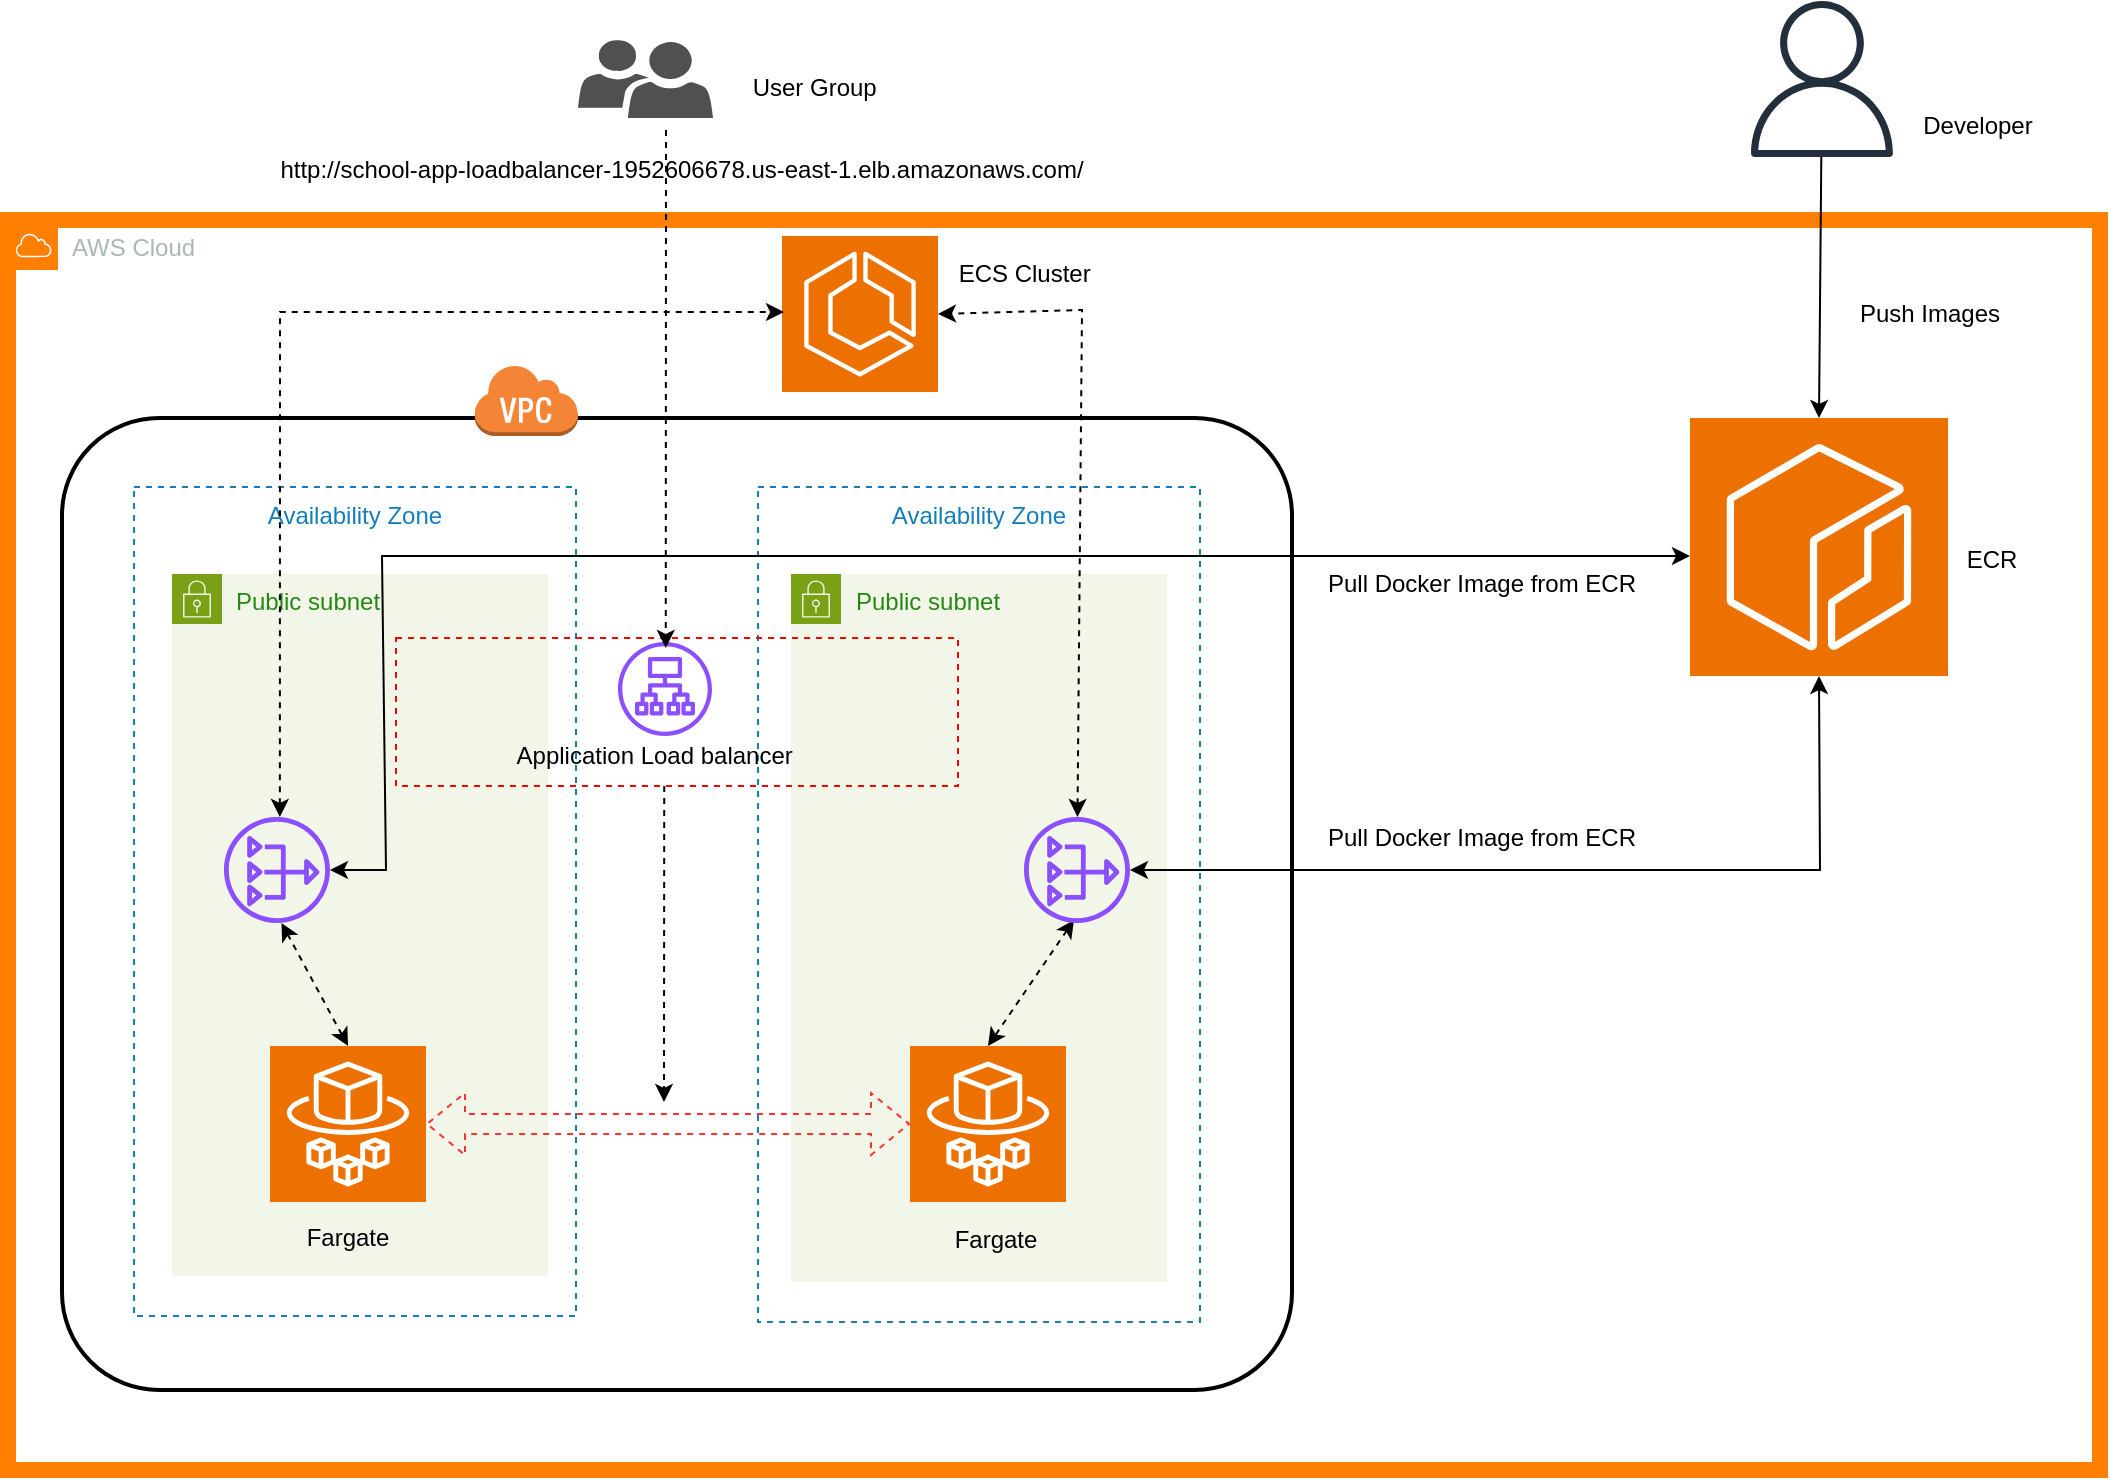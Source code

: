 <mxfile version="22.1.18" type="github">
  <diagram name="Page-1" id="NptRYI9MeBgOU6NGE-Yq">
    <mxGraphModel dx="2015" dy="811" grid="0" gridSize="10" guides="1" tooltips="1" connect="1" arrows="1" fold="1" page="1" pageScale="1" pageWidth="1400" pageHeight="850" background="#ffffff" math="0" shadow="0">
      <root>
        <mxCell id="0" />
        <mxCell id="1" parent="0" />
        <mxCell id="4w49_B_yq3NDwMXo-5LD-8" value="AWS Cloud" style="sketch=0;outlineConnect=0;gradientColor=none;html=1;whiteSpace=wrap;fontSize=12;fontStyle=0;shape=mxgraph.aws4.group;grIcon=mxgraph.aws4.group_aws_cloud;strokeColor=#FF8000;fillColor=none;verticalAlign=top;align=left;spacingLeft=30;fontColor=#AAB7B8;strokeWidth=8;" vertex="1" parent="1">
          <mxGeometry x="42" y="153" width="1046" height="625" as="geometry" />
        </mxCell>
        <mxCell id="4w49_B_yq3NDwMXo-5LD-9" value="" style="rounded=1;arcSize=10;dashed=0;fillColor=none;gradientColor=none;strokeWidth=2;" vertex="1" parent="1">
          <mxGeometry x="69" y="252" width="615" height="486" as="geometry" />
        </mxCell>
        <mxCell id="4w49_B_yq3NDwMXo-5LD-10" value="" style="dashed=0;html=1;shape=mxgraph.aws3.virtual_private_cloud;fillColor=#F58536;gradientColor=none;dashed=0;" vertex="1" parent="1">
          <mxGeometry x="275" y="225" width="52" height="36" as="geometry" />
        </mxCell>
        <mxCell id="4w49_B_yq3NDwMXo-5LD-11" value="Availability Zone" style="fillColor=none;strokeColor=#147EBA;dashed=1;verticalAlign=top;fontStyle=0;fontColor=#147EBA;whiteSpace=wrap;html=1;" vertex="1" parent="1">
          <mxGeometry x="105" y="286.5" width="221" height="414.5" as="geometry" />
        </mxCell>
        <mxCell id="4w49_B_yq3NDwMXo-5LD-12" value="Availability Zone" style="fillColor=none;strokeColor=#147EBA;dashed=1;verticalAlign=top;fontStyle=0;fontColor=#147EBA;whiteSpace=wrap;html=1;" vertex="1" parent="1">
          <mxGeometry x="417" y="286.5" width="221" height="417.5" as="geometry" />
        </mxCell>
        <mxCell id="4w49_B_yq3NDwMXo-5LD-13" value="Public subnet" style="points=[[0,0],[0.25,0],[0.5,0],[0.75,0],[1,0],[1,0.25],[1,0.5],[1,0.75],[1,1],[0.75,1],[0.5,1],[0.25,1],[0,1],[0,0.75],[0,0.5],[0,0.25]];outlineConnect=0;gradientColor=none;html=1;whiteSpace=wrap;fontSize=12;fontStyle=0;container=1;pointerEvents=0;collapsible=0;recursiveResize=0;shape=mxgraph.aws4.group;grIcon=mxgraph.aws4.group_security_group;grStroke=0;strokeColor=#7AA116;fillColor=#F2F6E8;verticalAlign=top;align=left;spacingLeft=30;fontColor=#248814;dashed=0;" vertex="1" parent="1">
          <mxGeometry x="124" y="330" width="188" height="351" as="geometry" />
        </mxCell>
        <mxCell id="4w49_B_yq3NDwMXo-5LD-15" value="" style="sketch=0;points=[[0,0,0],[0.25,0,0],[0.5,0,0],[0.75,0,0],[1,0,0],[0,1,0],[0.25,1,0],[0.5,1,0],[0.75,1,0],[1,1,0],[0,0.25,0],[0,0.5,0],[0,0.75,0],[1,0.25,0],[1,0.5,0],[1,0.75,0]];outlineConnect=0;fontColor=#232F3E;fillColor=#ED7100;strokeColor=#ffffff;dashed=0;verticalLabelPosition=bottom;verticalAlign=top;align=center;html=1;fontSize=12;fontStyle=0;aspect=fixed;shape=mxgraph.aws4.resourceIcon;resIcon=mxgraph.aws4.fargate;" vertex="1" parent="4w49_B_yq3NDwMXo-5LD-13">
          <mxGeometry x="49" y="236" width="78" height="78" as="geometry" />
        </mxCell>
        <mxCell id="4w49_B_yq3NDwMXo-5LD-26" value="" style="sketch=0;outlineConnect=0;fontColor=#232F3E;gradientColor=none;fillColor=#8C4FFF;strokeColor=none;dashed=0;verticalLabelPosition=bottom;verticalAlign=top;align=center;html=1;fontSize=12;fontStyle=0;aspect=fixed;pointerEvents=1;shape=mxgraph.aws4.nat_gateway;" vertex="1" parent="4w49_B_yq3NDwMXo-5LD-13">
          <mxGeometry x="26" y="121.5" width="53" height="53" as="geometry" />
        </mxCell>
        <mxCell id="4w49_B_yq3NDwMXo-5LD-31" value="" style="endArrow=classic;startArrow=classic;html=1;rounded=0;entryX=0.5;entryY=0;entryDx=0;entryDy=0;entryPerimeter=0;dashed=1;" edge="1" parent="4w49_B_yq3NDwMXo-5LD-13" target="4w49_B_yq3NDwMXo-5LD-15">
          <mxGeometry width="50" height="50" relative="1" as="geometry">
            <mxPoint x="54.76" y="174.5" as="sourcePoint" />
            <mxPoint x="-13.001" y="310.5" as="targetPoint" />
          </mxGeometry>
        </mxCell>
        <mxCell id="4w49_B_yq3NDwMXo-5LD-52" value="Fargate" style="text;html=1;strokeColor=none;fillColor=none;align=center;verticalAlign=middle;whiteSpace=wrap;rounded=0;" vertex="1" parent="4w49_B_yq3NDwMXo-5LD-13">
          <mxGeometry x="48" y="317" width="80" height="30" as="geometry" />
        </mxCell>
        <mxCell id="4w49_B_yq3NDwMXo-5LD-14" value="Public subnet" style="points=[[0,0],[0.25,0],[0.5,0],[0.75,0],[1,0],[1,0.25],[1,0.5],[1,0.75],[1,1],[0.75,1],[0.5,1],[0.25,1],[0,1],[0,0.75],[0,0.5],[0,0.25]];outlineConnect=0;gradientColor=none;html=1;whiteSpace=wrap;fontSize=12;fontStyle=0;container=1;pointerEvents=0;collapsible=0;recursiveResize=0;shape=mxgraph.aws4.group;grIcon=mxgraph.aws4.group_security_group;grStroke=0;strokeColor=#7AA116;fillColor=#F2F6E8;verticalAlign=top;align=left;spacingLeft=30;fontColor=#248814;dashed=0;" vertex="1" parent="1">
          <mxGeometry x="433.5" y="330" width="188" height="354" as="geometry" />
        </mxCell>
        <mxCell id="4w49_B_yq3NDwMXo-5LD-16" value="" style="sketch=0;points=[[0,0,0],[0.25,0,0],[0.5,0,0],[0.75,0,0],[1,0,0],[0,1,0],[0.25,1,0],[0.5,1,0],[0.75,1,0],[1,1,0],[0,0.25,0],[0,0.5,0],[0,0.75,0],[1,0.25,0],[1,0.5,0],[1,0.75,0]];outlineConnect=0;fontColor=#232F3E;fillColor=#ED7100;strokeColor=#ffffff;dashed=0;verticalLabelPosition=bottom;verticalAlign=top;align=center;html=1;fontSize=12;fontStyle=0;aspect=fixed;shape=mxgraph.aws4.resourceIcon;resIcon=mxgraph.aws4.fargate;" vertex="1" parent="4w49_B_yq3NDwMXo-5LD-14">
          <mxGeometry x="59.5" y="236" width="78" height="78" as="geometry" />
        </mxCell>
        <mxCell id="4w49_B_yq3NDwMXo-5LD-32" value="" style="endArrow=classic;startArrow=classic;html=1;rounded=0;entryX=0.5;entryY=0;entryDx=0;entryDy=0;entryPerimeter=0;dashed=1;" edge="1" parent="4w49_B_yq3NDwMXo-5LD-14" target="4w49_B_yq3NDwMXo-5LD-16">
          <mxGeometry width="50" height="50" relative="1" as="geometry">
            <mxPoint x="141.5" y="173" as="sourcePoint" />
            <mxPoint x="174.74" y="254.5" as="targetPoint" />
          </mxGeometry>
        </mxCell>
        <mxCell id="4w49_B_yq3NDwMXo-5LD-17" value="" style="sketch=0;outlineConnect=0;fontColor=#232F3E;gradientColor=none;fillColor=#8C4FFF;strokeColor=none;dashed=0;verticalLabelPosition=bottom;verticalAlign=top;align=center;html=1;fontSize=12;fontStyle=0;aspect=fixed;pointerEvents=1;shape=mxgraph.aws4.application_load_balancer;" vertex="1" parent="1">
          <mxGeometry x="347" y="364" width="47" height="47" as="geometry" />
        </mxCell>
        <mxCell id="4w49_B_yq3NDwMXo-5LD-18" value="" style="rounded=0;whiteSpace=wrap;html=1;shadow=0;glass=0;fillColor=none;dashed=1;strokeColor=#FF0000;" vertex="1" parent="1">
          <mxGeometry x="236" y="362" width="281" height="74" as="geometry" />
        </mxCell>
        <mxCell id="4w49_B_yq3NDwMXo-5LD-19" value="" style="sketch=0;pointerEvents=1;shadow=0;dashed=0;html=1;strokeColor=none;labelPosition=center;verticalLabelPosition=bottom;verticalAlign=top;align=center;fillColor=#505050;shape=mxgraph.mscae.intune.user_group" vertex="1" parent="1">
          <mxGeometry x="327" y="63" width="67.5" height="39" as="geometry" />
        </mxCell>
        <mxCell id="4w49_B_yq3NDwMXo-5LD-20" value="" style="endArrow=classic;html=1;rounded=0;entryX=0.48;entryY=0;entryDx=0;entryDy=0;entryPerimeter=0;dashed=1;" edge="1" parent="1">
          <mxGeometry width="50" height="50" relative="1" as="geometry">
            <mxPoint x="371" y="108" as="sourcePoint" />
            <mxPoint x="370.88" y="367" as="targetPoint" />
          </mxGeometry>
        </mxCell>
        <mxCell id="4w49_B_yq3NDwMXo-5LD-21" value="" style="endArrow=classic;html=1;rounded=0;dashed=1;" edge="1" parent="1">
          <mxGeometry width="50" height="50" relative="1" as="geometry">
            <mxPoint x="370.12" y="436" as="sourcePoint" />
            <mxPoint x="370" y="594" as="targetPoint" />
          </mxGeometry>
        </mxCell>
        <mxCell id="4w49_B_yq3NDwMXo-5LD-23" value="" style="shape=flexArrow;endArrow=classic;startArrow=classic;html=1;rounded=0;exitX=1;exitY=0.5;exitDx=0;exitDy=0;exitPerimeter=0;entryX=0;entryY=0.5;entryDx=0;entryDy=0;entryPerimeter=0;fillColor=none;strokeColor=#FF3333;dashed=1;" edge="1" parent="1" source="4w49_B_yq3NDwMXo-5LD-15" target="4w49_B_yq3NDwMXo-5LD-16">
          <mxGeometry width="100" height="100" relative="1" as="geometry">
            <mxPoint x="323" y="623.001" as="sourcePoint" />
            <mxPoint x="414" y="623.439" as="targetPoint" />
          </mxGeometry>
        </mxCell>
        <mxCell id="4w49_B_yq3NDwMXo-5LD-24" value="" style="sketch=0;points=[[0,0,0],[0.25,0,0],[0.5,0,0],[0.75,0,0],[1,0,0],[0,1,0],[0.25,1,0],[0.5,1,0],[0.75,1,0],[1,1,0],[0,0.25,0],[0,0.5,0],[0,0.75,0],[1,0.25,0],[1,0.5,0],[1,0.75,0]];outlineConnect=0;fontColor=#232F3E;fillColor=#ED7100;strokeColor=#ffffff;dashed=0;verticalLabelPosition=bottom;verticalAlign=top;align=center;html=1;fontSize=12;fontStyle=0;aspect=fixed;shape=mxgraph.aws4.resourceIcon;resIcon=mxgraph.aws4.ecs;" vertex="1" parent="1">
          <mxGeometry x="429" y="161" width="78" height="78" as="geometry" />
        </mxCell>
        <mxCell id="4w49_B_yq3NDwMXo-5LD-25" value="" style="sketch=0;outlineConnect=0;fontColor=#232F3E;gradientColor=none;fillColor=#8C4FFF;strokeColor=none;dashed=0;verticalLabelPosition=bottom;verticalAlign=top;align=center;html=1;fontSize=12;fontStyle=0;aspect=fixed;pointerEvents=1;shape=mxgraph.aws4.nat_gateway;" vertex="1" parent="1">
          <mxGeometry x="550" y="451.5" width="53" height="53" as="geometry" />
        </mxCell>
        <mxCell id="4w49_B_yq3NDwMXo-5LD-29" value="" style="endArrow=classic;startArrow=classic;html=1;rounded=0;dashed=1;" edge="1" parent="1">
          <mxGeometry width="50" height="50" relative="1" as="geometry">
            <mxPoint x="177.927" y="451.5" as="sourcePoint" />
            <mxPoint x="430" y="199" as="targetPoint" />
            <Array as="points">
              <mxPoint x="178" y="199" />
            </Array>
          </mxGeometry>
        </mxCell>
        <mxCell id="4w49_B_yq3NDwMXo-5LD-30" value="" style="endArrow=classic;startArrow=classic;html=1;rounded=0;dashed=1;entryX=1;entryY=0.5;entryDx=0;entryDy=0;entryPerimeter=0;" edge="1" parent="1" source="4w49_B_yq3NDwMXo-5LD-25" target="4w49_B_yq3NDwMXo-5LD-24">
          <mxGeometry width="50" height="50" relative="1" as="geometry">
            <mxPoint x="187.927" y="461.5" as="sourcePoint" />
            <mxPoint x="440" y="209" as="targetPoint" />
            <Array as="points">
              <mxPoint x="579" y="198" />
            </Array>
          </mxGeometry>
        </mxCell>
        <mxCell id="4w49_B_yq3NDwMXo-5LD-35" value="" style="sketch=0;points=[[0,0,0],[0.25,0,0],[0.5,0,0],[0.75,0,0],[1,0,0],[0,1,0],[0.25,1,0],[0.5,1,0],[0.75,1,0],[1,1,0],[0,0.25,0],[0,0.5,0],[0,0.75,0],[1,0.25,0],[1,0.5,0],[1,0.75,0]];outlineConnect=0;fontColor=#232F3E;fillColor=#ED7100;strokeColor=#ffffff;dashed=0;verticalLabelPosition=bottom;verticalAlign=top;align=center;html=1;fontSize=12;fontStyle=0;aspect=fixed;shape=mxgraph.aws4.resourceIcon;resIcon=mxgraph.aws4.ecr;" vertex="1" parent="1">
          <mxGeometry x="883" y="252" width="129" height="129" as="geometry" />
        </mxCell>
        <mxCell id="4w49_B_yq3NDwMXo-5LD-36" value="" style="sketch=0;outlineConnect=0;fontColor=#232F3E;gradientColor=none;fillColor=#232F3D;strokeColor=none;dashed=0;verticalLabelPosition=bottom;verticalAlign=top;align=center;html=1;fontSize=12;fontStyle=0;aspect=fixed;pointerEvents=1;shape=mxgraph.aws4.user;" vertex="1" parent="1">
          <mxGeometry x="910" y="43.5" width="78" height="78" as="geometry" />
        </mxCell>
        <mxCell id="4w49_B_yq3NDwMXo-5LD-37" value="" style="endArrow=classic;html=1;rounded=0;entryX=0.5;entryY=0;entryDx=0;entryDy=0;entryPerimeter=0;" edge="1" parent="1" source="4w49_B_yq3NDwMXo-5LD-36" target="4w49_B_yq3NDwMXo-5LD-35">
          <mxGeometry width="50" height="50" relative="1" as="geometry">
            <mxPoint x="858" y="218" as="sourcePoint" />
            <mxPoint x="908" y="168" as="targetPoint" />
          </mxGeometry>
        </mxCell>
        <mxCell id="4w49_B_yq3NDwMXo-5LD-38" value="" style="endArrow=classic;startArrow=classic;html=1;rounded=0;entryX=0.5;entryY=1;entryDx=0;entryDy=0;entryPerimeter=0;" edge="1" parent="1" source="4w49_B_yq3NDwMXo-5LD-25" target="4w49_B_yq3NDwMXo-5LD-35">
          <mxGeometry width="50" height="50" relative="1" as="geometry">
            <mxPoint x="926" y="490.5" as="sourcePoint" />
            <mxPoint x="976" y="440.5" as="targetPoint" />
            <Array as="points">
              <mxPoint x="948" y="478" />
            </Array>
          </mxGeometry>
        </mxCell>
        <mxCell id="4w49_B_yq3NDwMXo-5LD-39" value="" style="endArrow=classic;startArrow=classic;html=1;rounded=0;entryX=0.031;entryY=0.659;entryDx=0;entryDy=0;entryPerimeter=0;" edge="1" parent="1" source="4w49_B_yq3NDwMXo-5LD-26">
          <mxGeometry width="50" height="50" relative="1" as="geometry">
            <mxPoint x="169.913" y="454.5" as="sourcePoint" />
            <mxPoint x="882.999" y="321.011" as="targetPoint" />
            <Array as="points">
              <mxPoint x="231" y="478" />
              <mxPoint x="229" y="321" />
            </Array>
          </mxGeometry>
        </mxCell>
        <mxCell id="4w49_B_yq3NDwMXo-5LD-40" value="Developer" style="text;html=1;strokeColor=none;fillColor=none;align=center;verticalAlign=middle;whiteSpace=wrap;rounded=0;" vertex="1" parent="1">
          <mxGeometry x="997" y="90.5" width="60" height="30" as="geometry" />
        </mxCell>
        <mxCell id="4w49_B_yq3NDwMXo-5LD-41" value="Push Images" style="text;html=1;strokeColor=none;fillColor=none;align=center;verticalAlign=middle;whiteSpace=wrap;rounded=0;" vertex="1" parent="1">
          <mxGeometry x="963" y="185" width="80" height="30" as="geometry" />
        </mxCell>
        <mxCell id="4w49_B_yq3NDwMXo-5LD-42" value="ECR" style="text;html=1;strokeColor=none;fillColor=none;align=center;verticalAlign=middle;whiteSpace=wrap;rounded=0;" vertex="1" parent="1">
          <mxGeometry x="994" y="308" width="80" height="30" as="geometry" />
        </mxCell>
        <mxCell id="4w49_B_yq3NDwMXo-5LD-43" value="User Group&amp;nbsp;" style="text;html=1;strokeColor=none;fillColor=none;align=center;verticalAlign=middle;whiteSpace=wrap;rounded=0;" vertex="1" parent="1">
          <mxGeometry x="407" y="72" width="80" height="30" as="geometry" />
        </mxCell>
        <mxCell id="4w49_B_yq3NDwMXo-5LD-44" value="ECS Cluster&amp;nbsp;" style="text;html=1;strokeColor=none;fillColor=none;align=center;verticalAlign=middle;whiteSpace=wrap;rounded=0;" vertex="1" parent="1">
          <mxGeometry x="512" y="165" width="80" height="30" as="geometry" />
        </mxCell>
        <mxCell id="4w49_B_yq3NDwMXo-5LD-45" value="Application Load balancer&amp;nbsp;" style="text;html=1;strokeColor=none;fillColor=none;align=center;verticalAlign=middle;whiteSpace=wrap;rounded=0;" vertex="1" parent="1">
          <mxGeometry x="288" y="406" width="158" height="30" as="geometry" />
        </mxCell>
        <mxCell id="4w49_B_yq3NDwMXo-5LD-46" value="Pull Docker Image from ECR" style="text;html=1;strokeColor=none;fillColor=none;align=center;verticalAlign=middle;whiteSpace=wrap;rounded=0;" vertex="1" parent="1">
          <mxGeometry x="700" y="320" width="158" height="30" as="geometry" />
        </mxCell>
        <mxCell id="4w49_B_yq3NDwMXo-5LD-47" value="Pull Docker Image from ECR" style="text;html=1;strokeColor=none;fillColor=none;align=center;verticalAlign=middle;whiteSpace=wrap;rounded=0;" vertex="1" parent="1">
          <mxGeometry x="700" y="447" width="158" height="30" as="geometry" />
        </mxCell>
        <mxCell id="4w49_B_yq3NDwMXo-5LD-50" value="Fargate" style="text;html=1;strokeColor=none;fillColor=none;align=center;verticalAlign=middle;whiteSpace=wrap;rounded=0;" vertex="1" parent="1">
          <mxGeometry x="496" y="648" width="80" height="30" as="geometry" />
        </mxCell>
        <mxCell id="4w49_B_yq3NDwMXo-5LD-53" value="http://school-app-loadbalancer-1952606678.us-east-1.elb.amazonaws.com/" style="text;html=1;strokeColor=none;fillColor=none;align=center;verticalAlign=middle;whiteSpace=wrap;rounded=0;" vertex="1" parent="1">
          <mxGeometry x="160" y="113" width="438" height="30" as="geometry" />
        </mxCell>
      </root>
    </mxGraphModel>
  </diagram>
</mxfile>
